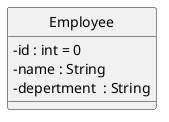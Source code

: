 @startuml
  skinparam classAttributeIconSize 0
class Employee {
 - id : int = 0
 - name : String
 - depertment  : String  

}

hide Employee circle
@enduml